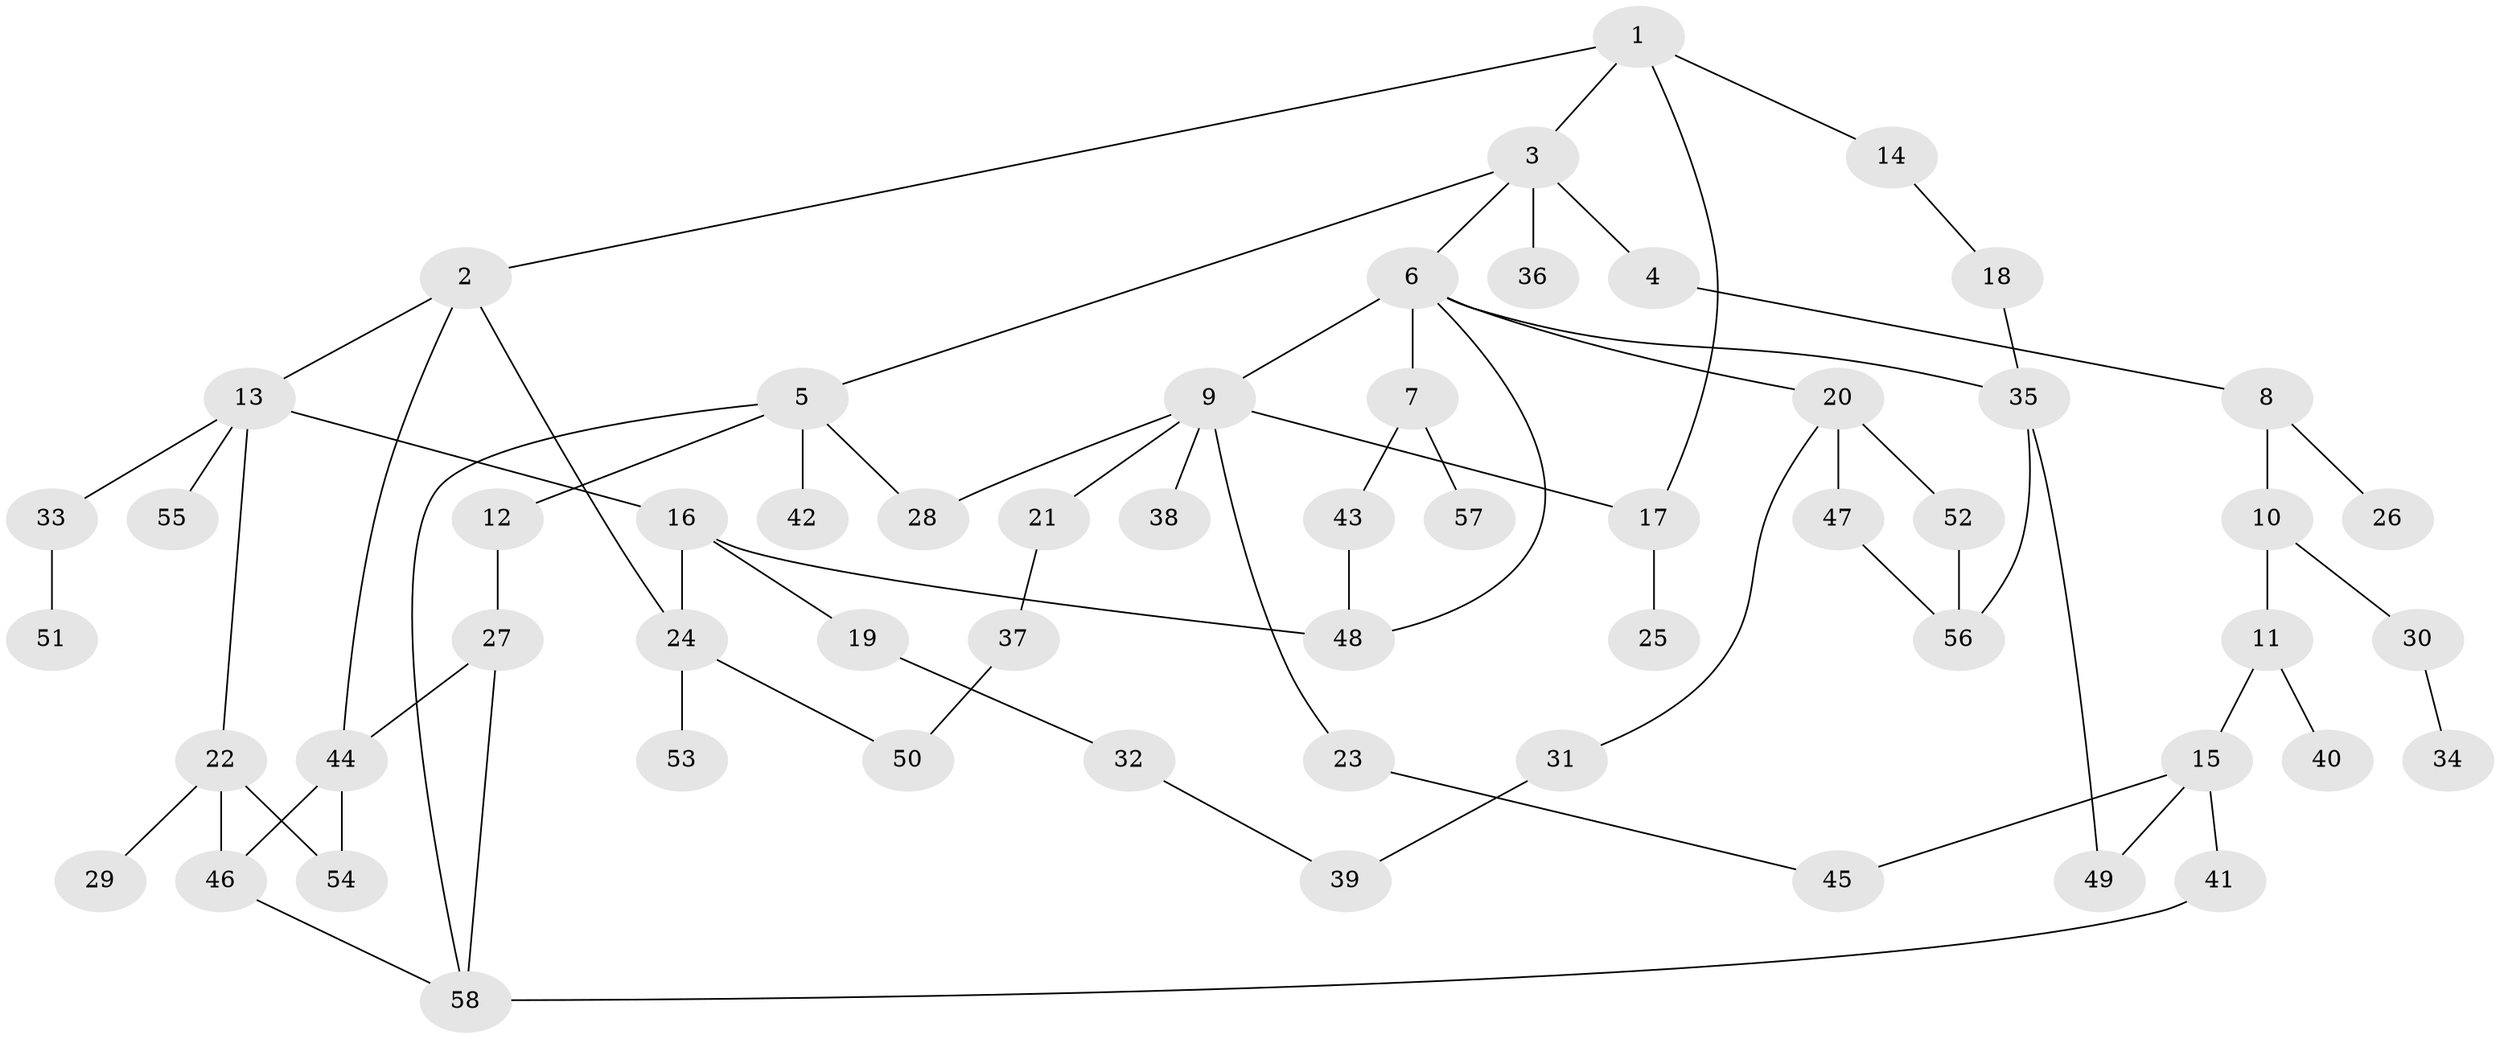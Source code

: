 // coarse degree distribution, {4: 0.15, 6: 0.025, 5: 0.1, 10: 0.025, 2: 0.4, 3: 0.125, 1: 0.175}
// Generated by graph-tools (version 1.1) at 2025/51/02/27/25 19:51:36]
// undirected, 58 vertices, 75 edges
graph export_dot {
graph [start="1"]
  node [color=gray90,style=filled];
  1;
  2;
  3;
  4;
  5;
  6;
  7;
  8;
  9;
  10;
  11;
  12;
  13;
  14;
  15;
  16;
  17;
  18;
  19;
  20;
  21;
  22;
  23;
  24;
  25;
  26;
  27;
  28;
  29;
  30;
  31;
  32;
  33;
  34;
  35;
  36;
  37;
  38;
  39;
  40;
  41;
  42;
  43;
  44;
  45;
  46;
  47;
  48;
  49;
  50;
  51;
  52;
  53;
  54;
  55;
  56;
  57;
  58;
  1 -- 2;
  1 -- 3;
  1 -- 14;
  1 -- 17;
  2 -- 13;
  2 -- 44;
  2 -- 24;
  3 -- 4;
  3 -- 5;
  3 -- 6;
  3 -- 36;
  4 -- 8;
  5 -- 12;
  5 -- 28;
  5 -- 42;
  5 -- 58;
  6 -- 7;
  6 -- 9;
  6 -- 20;
  6 -- 35;
  6 -- 48;
  7 -- 43;
  7 -- 57;
  8 -- 10;
  8 -- 26;
  9 -- 17;
  9 -- 21;
  9 -- 23;
  9 -- 38;
  9 -- 28;
  10 -- 11;
  10 -- 30;
  11 -- 15;
  11 -- 40;
  12 -- 27;
  13 -- 16;
  13 -- 22;
  13 -- 33;
  13 -- 55;
  14 -- 18;
  15 -- 41;
  15 -- 45;
  15 -- 49;
  16 -- 19;
  16 -- 24;
  16 -- 48;
  17 -- 25;
  18 -- 35;
  19 -- 32;
  20 -- 31;
  20 -- 47;
  20 -- 52;
  21 -- 37;
  22 -- 29;
  22 -- 54;
  22 -- 46;
  23 -- 45;
  24 -- 53;
  24 -- 50;
  27 -- 58;
  27 -- 44;
  30 -- 34;
  31 -- 39;
  32 -- 39;
  33 -- 51;
  35 -- 56;
  35 -- 49;
  37 -- 50;
  41 -- 58;
  43 -- 48;
  44 -- 46;
  44 -- 54;
  46 -- 58;
  47 -- 56;
  52 -- 56;
}
